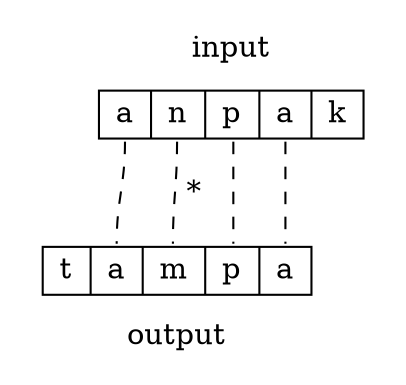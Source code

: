 graph G {
  node [shape=record,height=.25];
  edge [style=dashed];
  subgraph cluster_in {
    label = "input";
    color=white;
    input [label="<a>a|<n>n|<p>p|<a2>a|k"];
  }
  subgraph cluster_out {
    label = "output";
    labelloc=b;
    color=white;
    output [label="t|<a>a|<m>m|<p>p|<a2>a"];
  }
  
  input:p -- output:p;
  input:n -- output:m [label=" *"];
  input:a -- output:a;
  input:a2 -- output:a2;
}